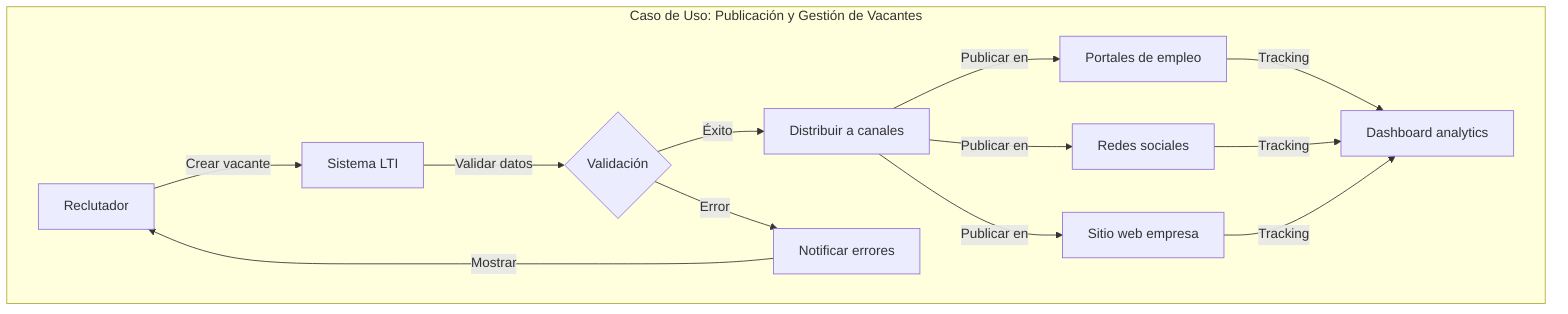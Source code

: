graph TD
    subgraph "Caso de Uso: Publicación y Gestión de Vacantes"
    A[Reclutador] -->|Crear vacante| B[Sistema LTI]
    B -->|Validar datos| C{Validación}
    C -->|Éxito| D[Distribuir a canales]
    D -->|Publicar en| E[Portales de empleo]
    D -->|Publicar en| F[Redes sociales]
    D -->|Publicar en| G[Sitio web empresa]
    C -->|Error| H[Notificar errores]
    H -->|Mostrar| A
    E & F & G -->|Tracking| I[Dashboard analytics]
    end